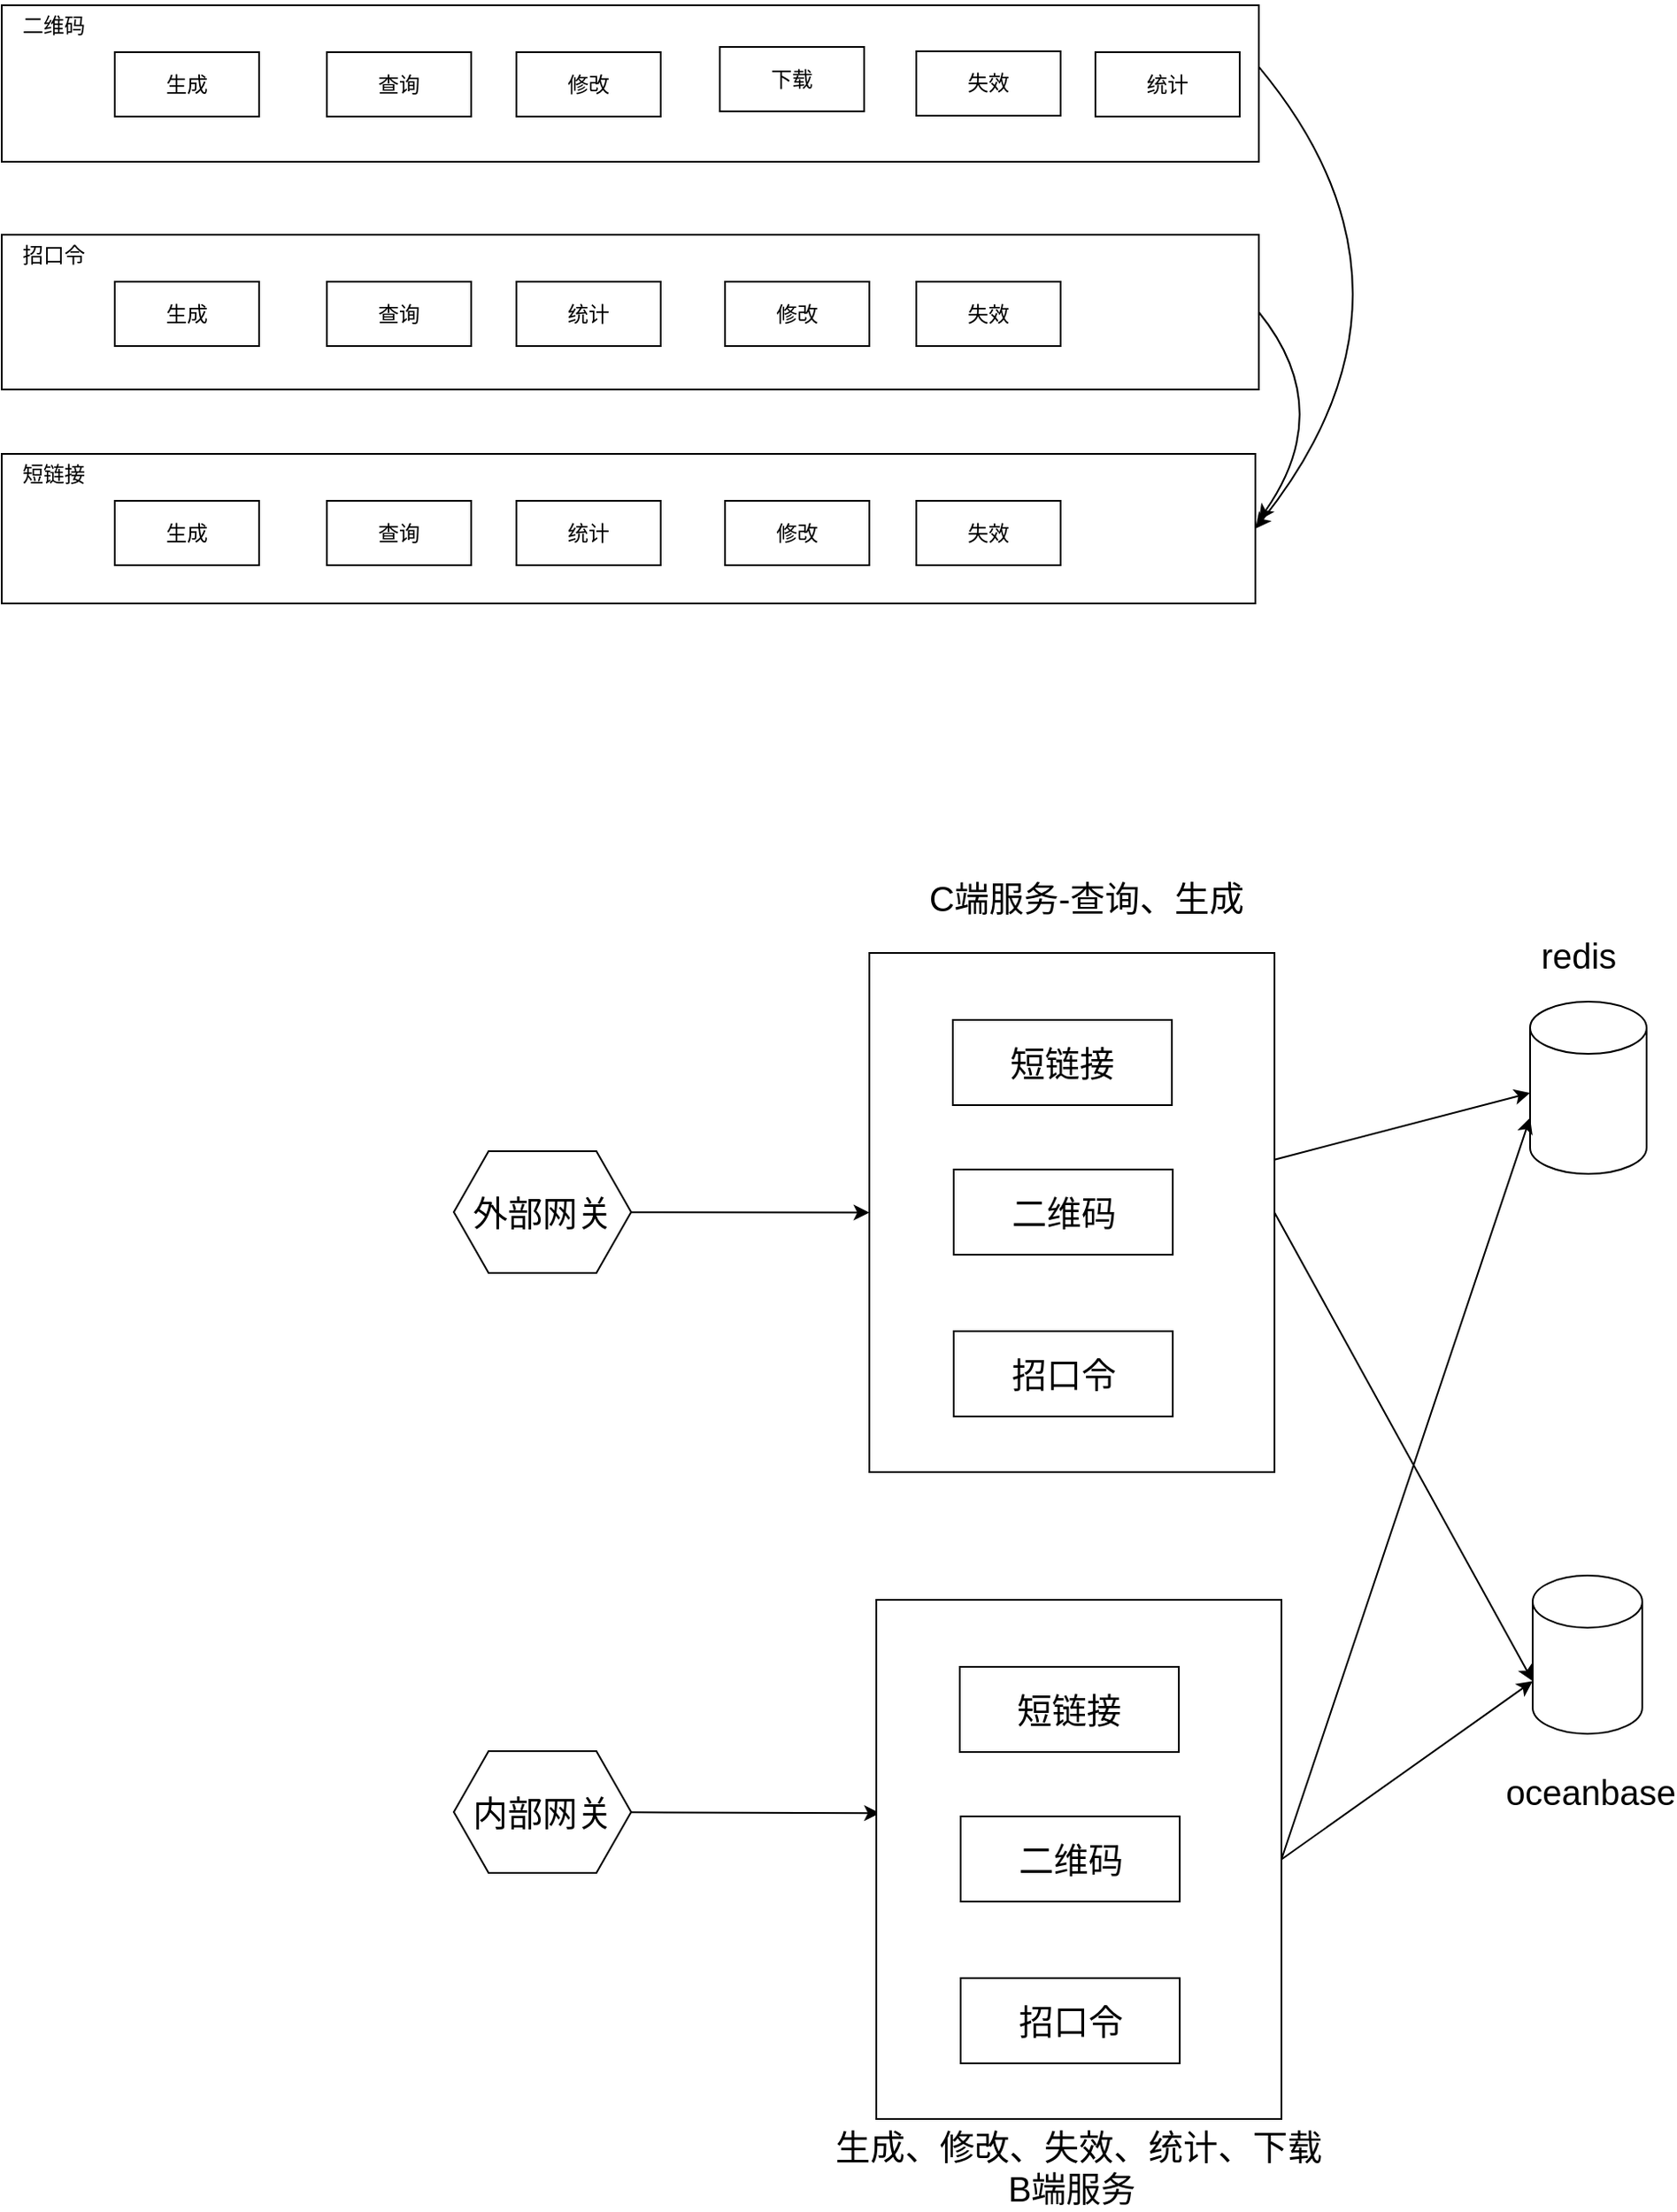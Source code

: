 <mxfile version="16.5.6" type="github" pages="10">
  <diagram id="irMFKoQhpTucYk0nyyIT" name="星链整体架构">
    <mxGraphModel dx="1980" dy="1078" grid="0" gridSize="10" guides="1" tooltips="1" connect="1" arrows="1" fold="1" page="1" pageScale="1" pageWidth="1200" pageHeight="1600" math="0" shadow="0">
      <root>
        <mxCell id="n7jHKHXOHNZ4NKj1tRJD-0" />
        <mxCell id="n7jHKHXOHNZ4NKj1tRJD-1" parent="n7jHKHXOHNZ4NKj1tRJD-0" />
        <mxCell id="siQ33w4T-bFs0hlUMWQK-16" style="edgeStyle=none;curved=1;orthogonalLoop=1;jettySize=auto;html=1;entryX=0;entryY=0;entryDx=0;entryDy=52.5;entryPerimeter=0;fontSize=20;" edge="1" parent="n7jHKHXOHNZ4NKj1tRJD-1" source="siQ33w4T-bFs0hlUMWQK-7" target="siQ33w4T-bFs0hlUMWQK-3">
          <mxGeometry relative="1" as="geometry" />
        </mxCell>
        <mxCell id="FBtYkKyHhZQx3o-EtabS-3" style="edgeStyle=none;curved=1;orthogonalLoop=1;jettySize=auto;html=1;entryX=0;entryY=0;entryDx=0;entryDy=60.75;entryPerimeter=0;fontSize=20;exitX=1;exitY=0.5;exitDx=0;exitDy=0;" edge="1" parent="n7jHKHXOHNZ4NKj1tRJD-1" source="siQ33w4T-bFs0hlUMWQK-7" target="siQ33w4T-bFs0hlUMWQK-4">
          <mxGeometry relative="1" as="geometry" />
        </mxCell>
        <mxCell id="siQ33w4T-bFs0hlUMWQK-7" value="" style="rounded=0;whiteSpace=wrap;html=1;fontSize=20;" vertex="1" parent="n7jHKHXOHNZ4NKj1tRJD-1">
          <mxGeometry x="523" y="569" width="233" height="298.5" as="geometry" />
        </mxCell>
        <mxCell id="ZGw9jxjG2E20b6wqMKM9-0" value="" style="rounded=0;whiteSpace=wrap;html=1;" vertex="1" parent="n7jHKHXOHNZ4NKj1tRJD-1">
          <mxGeometry x="24" y="282" width="721" height="86" as="geometry" />
        </mxCell>
        <mxCell id="ZGw9jxjG2E20b6wqMKM9-1" value="生成" style="rounded=0;whiteSpace=wrap;html=1;" vertex="1" parent="n7jHKHXOHNZ4NKj1tRJD-1">
          <mxGeometry x="89" y="309" width="83" height="37" as="geometry" />
        </mxCell>
        <mxCell id="ZGw9jxjG2E20b6wqMKM9-2" value="查询" style="rounded=0;whiteSpace=wrap;html=1;" vertex="1" parent="n7jHKHXOHNZ4NKj1tRJD-1">
          <mxGeometry x="211" y="309" width="83" height="37" as="geometry" />
        </mxCell>
        <mxCell id="ZGw9jxjG2E20b6wqMKM9-3" value="统计" style="rounded=0;whiteSpace=wrap;html=1;" vertex="1" parent="n7jHKHXOHNZ4NKj1tRJD-1">
          <mxGeometry x="320" y="309" width="83" height="37" as="geometry" />
        </mxCell>
        <mxCell id="ZGw9jxjG2E20b6wqMKM9-4" value="短链接" style="text;html=1;strokeColor=none;fillColor=none;align=center;verticalAlign=middle;whiteSpace=wrap;rounded=0;" vertex="1" parent="n7jHKHXOHNZ4NKj1tRJD-1">
          <mxGeometry x="24" y="279" width="60" height="30" as="geometry" />
        </mxCell>
        <mxCell id="89mP_lrofCX4MrTVXfYy-6" style="edgeStyle=none;orthogonalLoop=1;jettySize=auto;html=1;entryX=1;entryY=0.5;entryDx=0;entryDy=0;fontSize=15;exitX=1;exitY=0.394;exitDx=0;exitDy=0;exitPerimeter=0;curved=1;" edge="1" parent="n7jHKHXOHNZ4NKj1tRJD-1" source="ZGw9jxjG2E20b6wqMKM9-5" target="ZGw9jxjG2E20b6wqMKM9-0">
          <mxGeometry relative="1" as="geometry">
            <Array as="points">
              <mxPoint x="854" y="188" />
            </Array>
          </mxGeometry>
        </mxCell>
        <mxCell id="ZGw9jxjG2E20b6wqMKM9-5" value="" style="rounded=0;whiteSpace=wrap;html=1;" vertex="1" parent="n7jHKHXOHNZ4NKj1tRJD-1">
          <mxGeometry x="24" y="24" width="723" height="90" as="geometry" />
        </mxCell>
        <mxCell id="ZGw9jxjG2E20b6wqMKM9-6" value="生成" style="rounded=0;whiteSpace=wrap;html=1;" vertex="1" parent="n7jHKHXOHNZ4NKj1tRJD-1">
          <mxGeometry x="89" y="51" width="83" height="37" as="geometry" />
        </mxCell>
        <mxCell id="ZGw9jxjG2E20b6wqMKM9-7" value="查询" style="rounded=0;whiteSpace=wrap;html=1;" vertex="1" parent="n7jHKHXOHNZ4NKj1tRJD-1">
          <mxGeometry x="211" y="51" width="83" height="37" as="geometry" />
        </mxCell>
        <mxCell id="ZGw9jxjG2E20b6wqMKM9-8" value="修改" style="rounded=0;whiteSpace=wrap;html=1;" vertex="1" parent="n7jHKHXOHNZ4NKj1tRJD-1">
          <mxGeometry x="320" y="51" width="83" height="37" as="geometry" />
        </mxCell>
        <mxCell id="ZGw9jxjG2E20b6wqMKM9-9" value="二维码" style="text;html=1;strokeColor=none;fillColor=none;align=center;verticalAlign=middle;whiteSpace=wrap;rounded=0;" vertex="1" parent="n7jHKHXOHNZ4NKj1tRJD-1">
          <mxGeometry x="24" y="21" width="60" height="30" as="geometry" />
        </mxCell>
        <mxCell id="89mP_lrofCX4MrTVXfYy-7" style="edgeStyle=none;orthogonalLoop=1;jettySize=auto;html=1;exitX=1;exitY=0.5;exitDx=0;exitDy=0;fontSize=15;curved=1;" edge="1" parent="n7jHKHXOHNZ4NKj1tRJD-1" source="ZGw9jxjG2E20b6wqMKM9-10">
          <mxGeometry relative="1" as="geometry">
            <mxPoint x="747" y="320.192" as="targetPoint" />
            <Array as="points">
              <mxPoint x="792" y="256" />
            </Array>
          </mxGeometry>
        </mxCell>
        <mxCell id="ZGw9jxjG2E20b6wqMKM9-10" value="" style="rounded=0;whiteSpace=wrap;html=1;" vertex="1" parent="n7jHKHXOHNZ4NKj1tRJD-1">
          <mxGeometry x="24" y="156" width="723" height="89" as="geometry" />
        </mxCell>
        <mxCell id="ZGw9jxjG2E20b6wqMKM9-14" value="招口令" style="text;html=1;strokeColor=none;fillColor=none;align=center;verticalAlign=middle;whiteSpace=wrap;rounded=0;" vertex="1" parent="n7jHKHXOHNZ4NKj1tRJD-1">
          <mxGeometry x="24" y="153" width="60" height="30" as="geometry" />
        </mxCell>
        <mxCell id="ZGw9jxjG2E20b6wqMKM9-15" value="修改" style="rounded=0;whiteSpace=wrap;html=1;" vertex="1" parent="n7jHKHXOHNZ4NKj1tRJD-1">
          <mxGeometry x="440" y="309" width="83" height="37" as="geometry" />
        </mxCell>
        <mxCell id="ntgOtPCY91frJavF43xP-0" value="失效" style="rounded=0;whiteSpace=wrap;html=1;" vertex="1" parent="n7jHKHXOHNZ4NKj1tRJD-1">
          <mxGeometry x="550" y="309" width="83" height="37" as="geometry" />
        </mxCell>
        <mxCell id="sVHclhv87EEO7-q4YUeO-0" value="下载" style="rounded=0;whiteSpace=wrap;html=1;" vertex="1" parent="n7jHKHXOHNZ4NKj1tRJD-1">
          <mxGeometry x="437" y="48" width="83" height="37" as="geometry" />
        </mxCell>
        <mxCell id="dB3tXe2IBQ4SGPRKh5Ni-0" value="失效" style="rounded=0;whiteSpace=wrap;html=1;" vertex="1" parent="n7jHKHXOHNZ4NKj1tRJD-1">
          <mxGeometry x="550" y="50.5" width="83" height="37" as="geometry" />
        </mxCell>
        <mxCell id="4pL3Sv_h1HZLCDiiZO_8-0" value="统计" style="rounded=0;whiteSpace=wrap;html=1;" vertex="1" parent="n7jHKHXOHNZ4NKj1tRJD-1">
          <mxGeometry x="653" y="51" width="83" height="37" as="geometry" />
        </mxCell>
        <mxCell id="89mP_lrofCX4MrTVXfYy-0" value="生成" style="rounded=0;whiteSpace=wrap;html=1;" vertex="1" parent="n7jHKHXOHNZ4NKj1tRJD-1">
          <mxGeometry x="89" y="183" width="83" height="37" as="geometry" />
        </mxCell>
        <mxCell id="89mP_lrofCX4MrTVXfYy-1" value="查询" style="rounded=0;whiteSpace=wrap;html=1;" vertex="1" parent="n7jHKHXOHNZ4NKj1tRJD-1">
          <mxGeometry x="211" y="183" width="83" height="37" as="geometry" />
        </mxCell>
        <mxCell id="89mP_lrofCX4MrTVXfYy-2" value="统计" style="rounded=0;whiteSpace=wrap;html=1;" vertex="1" parent="n7jHKHXOHNZ4NKj1tRJD-1">
          <mxGeometry x="320" y="183" width="83" height="37" as="geometry" />
        </mxCell>
        <mxCell id="89mP_lrofCX4MrTVXfYy-3" value="修改" style="rounded=0;whiteSpace=wrap;html=1;" vertex="1" parent="n7jHKHXOHNZ4NKj1tRJD-1">
          <mxGeometry x="440" y="183" width="83" height="37" as="geometry" />
        </mxCell>
        <mxCell id="89mP_lrofCX4MrTVXfYy-4" value="失效" style="rounded=0;whiteSpace=wrap;html=1;" vertex="1" parent="n7jHKHXOHNZ4NKj1tRJD-1">
          <mxGeometry x="550" y="183" width="83" height="37" as="geometry" />
        </mxCell>
        <mxCell id="siQ33w4T-bFs0hlUMWQK-0" value="&lt;font style=&quot;font-size: 20px&quot;&gt;二维码&lt;/font&gt;" style="rounded=0;whiteSpace=wrap;html=1;" vertex="1" parent="n7jHKHXOHNZ4NKj1tRJD-1">
          <mxGeometry x="571.5" y="693.5" width="126" height="49" as="geometry" />
        </mxCell>
        <mxCell id="siQ33w4T-bFs0hlUMWQK-1" value="&lt;font style=&quot;font-size: 20px&quot;&gt;招口令&lt;/font&gt;" style="rounded=0;whiteSpace=wrap;html=1;" vertex="1" parent="n7jHKHXOHNZ4NKj1tRJD-1">
          <mxGeometry x="571.5" y="786.5" width="126" height="49" as="geometry" />
        </mxCell>
        <mxCell id="siQ33w4T-bFs0hlUMWQK-2" value="&lt;font style=&quot;font-size: 20px&quot;&gt;短链接&lt;/font&gt;" style="rounded=0;whiteSpace=wrap;html=1;" vertex="1" parent="n7jHKHXOHNZ4NKj1tRJD-1">
          <mxGeometry x="571" y="607.5" width="126" height="49" as="geometry" />
        </mxCell>
        <mxCell id="siQ33w4T-bFs0hlUMWQK-3" value="" style="shape=cylinder3;whiteSpace=wrap;html=1;boundedLbl=1;backgroundOutline=1;size=15;fontSize=20;" vertex="1" parent="n7jHKHXOHNZ4NKj1tRJD-1">
          <mxGeometry x="903" y="597" width="67" height="99" as="geometry" />
        </mxCell>
        <mxCell id="siQ33w4T-bFs0hlUMWQK-4" value="" style="shape=cylinder3;whiteSpace=wrap;html=1;boundedLbl=1;backgroundOutline=1;size=15;fontSize=20;" vertex="1" parent="n7jHKHXOHNZ4NKj1tRJD-1">
          <mxGeometry x="904.5" y="927" width="63" height="91" as="geometry" />
        </mxCell>
        <mxCell id="siQ33w4T-bFs0hlUMWQK-15" style="edgeStyle=none;curved=1;orthogonalLoop=1;jettySize=auto;html=1;entryX=0.009;entryY=0.411;entryDx=0;entryDy=0;entryPerimeter=0;fontSize=20;" edge="1" parent="n7jHKHXOHNZ4NKj1tRJD-1" source="siQ33w4T-bFs0hlUMWQK-5" target="siQ33w4T-bFs0hlUMWQK-9">
          <mxGeometry relative="1" as="geometry" />
        </mxCell>
        <mxCell id="siQ33w4T-bFs0hlUMWQK-5" value="&lt;span&gt;内部网关&lt;/span&gt;" style="shape=hexagon;perimeter=hexagonPerimeter2;whiteSpace=wrap;html=1;fixedSize=1;fontSize=20;" vertex="1" parent="n7jHKHXOHNZ4NKj1tRJD-1">
          <mxGeometry x="284" y="1028" width="102" height="70" as="geometry" />
        </mxCell>
        <mxCell id="siQ33w4T-bFs0hlUMWQK-14" style="edgeStyle=none;curved=1;orthogonalLoop=1;jettySize=auto;html=1;entryX=0;entryY=0.5;entryDx=0;entryDy=0;fontSize=20;" edge="1" parent="n7jHKHXOHNZ4NKj1tRJD-1" source="siQ33w4T-bFs0hlUMWQK-6" target="siQ33w4T-bFs0hlUMWQK-7">
          <mxGeometry relative="1" as="geometry" />
        </mxCell>
        <mxCell id="siQ33w4T-bFs0hlUMWQK-6" value="&lt;span&gt;外部网关&lt;/span&gt;" style="shape=hexagon;perimeter=hexagonPerimeter2;whiteSpace=wrap;html=1;fixedSize=1;fontSize=20;" vertex="1" parent="n7jHKHXOHNZ4NKj1tRJD-1">
          <mxGeometry x="284" y="683" width="102" height="70" as="geometry" />
        </mxCell>
        <mxCell id="siQ33w4T-bFs0hlUMWQK-19" style="edgeStyle=none;curved=1;orthogonalLoop=1;jettySize=auto;html=1;entryX=0;entryY=0;entryDx=0;entryDy=60.75;entryPerimeter=0;fontSize=20;exitX=1;exitY=0.5;exitDx=0;exitDy=0;" edge="1" parent="n7jHKHXOHNZ4NKj1tRJD-1" source="siQ33w4T-bFs0hlUMWQK-9" target="siQ33w4T-bFs0hlUMWQK-4">
          <mxGeometry relative="1" as="geometry" />
        </mxCell>
        <mxCell id="siQ33w4T-bFs0hlUMWQK-20" style="edgeStyle=none;curved=1;orthogonalLoop=1;jettySize=auto;html=1;exitX=1;exitY=0.5;exitDx=0;exitDy=0;entryX=0;entryY=0;entryDx=0;entryDy=66.75;entryPerimeter=0;fontSize=20;" edge="1" parent="n7jHKHXOHNZ4NKj1tRJD-1" source="siQ33w4T-bFs0hlUMWQK-9" target="siQ33w4T-bFs0hlUMWQK-3">
          <mxGeometry relative="1" as="geometry" />
        </mxCell>
        <mxCell id="siQ33w4T-bFs0hlUMWQK-9" value="" style="rounded=0;whiteSpace=wrap;html=1;fontSize=20;" vertex="1" parent="n7jHKHXOHNZ4NKj1tRJD-1">
          <mxGeometry x="527" y="941" width="233" height="298.5" as="geometry" />
        </mxCell>
        <mxCell id="siQ33w4T-bFs0hlUMWQK-10" value="&lt;font style=&quot;font-size: 20px&quot;&gt;二维码&lt;/font&gt;" style="rounded=0;whiteSpace=wrap;html=1;" vertex="1" parent="n7jHKHXOHNZ4NKj1tRJD-1">
          <mxGeometry x="575.5" y="1065.5" width="126" height="49" as="geometry" />
        </mxCell>
        <mxCell id="siQ33w4T-bFs0hlUMWQK-11" value="&lt;font style=&quot;font-size: 20px&quot;&gt;招口令&lt;/font&gt;" style="rounded=0;whiteSpace=wrap;html=1;" vertex="1" parent="n7jHKHXOHNZ4NKj1tRJD-1">
          <mxGeometry x="575.5" y="1158.5" width="126" height="49" as="geometry" />
        </mxCell>
        <mxCell id="siQ33w4T-bFs0hlUMWQK-12" value="&lt;font style=&quot;font-size: 20px&quot;&gt;短链接&lt;/font&gt;" style="rounded=0;whiteSpace=wrap;html=1;" vertex="1" parent="n7jHKHXOHNZ4NKj1tRJD-1">
          <mxGeometry x="575" y="979.5" width="126" height="49" as="geometry" />
        </mxCell>
        <mxCell id="siQ33w4T-bFs0hlUMWQK-13" value="B端服务" style="text;html=1;strokeColor=none;fillColor=none;align=center;verticalAlign=middle;whiteSpace=wrap;rounded=0;fontSize=20;" vertex="1" parent="n7jHKHXOHNZ4NKj1tRJD-1">
          <mxGeometry x="593" y="1265" width="93" height="27" as="geometry" />
        </mxCell>
        <mxCell id="siQ33w4T-bFs0hlUMWQK-17" value="redis" style="text;html=1;strokeColor=none;fillColor=none;align=center;verticalAlign=middle;whiteSpace=wrap;rounded=0;fontSize=20;" vertex="1" parent="n7jHKHXOHNZ4NKj1tRJD-1">
          <mxGeometry x="901" y="555" width="60" height="30" as="geometry" />
        </mxCell>
        <mxCell id="siQ33w4T-bFs0hlUMWQK-18" value="oceanbase" style="text;html=1;strokeColor=none;fillColor=none;align=center;verticalAlign=middle;whiteSpace=wrap;rounded=0;fontSize=20;" vertex="1" parent="n7jHKHXOHNZ4NKj1tRJD-1">
          <mxGeometry x="907.5" y="1035.5" width="60" height="30" as="geometry" />
        </mxCell>
        <mxCell id="siQ33w4T-bFs0hlUMWQK-22" value="生成、修改、失效、统计、下载" style="text;html=1;strokeColor=none;fillColor=none;align=center;verticalAlign=middle;whiteSpace=wrap;rounded=0;fontSize=20;" vertex="1" parent="n7jHKHXOHNZ4NKj1tRJD-1">
          <mxGeometry x="488" y="1218" width="311" height="74" as="geometry" />
        </mxCell>
        <mxCell id="siQ33w4T-bFs0hlUMWQK-24" value="C端服务-查询、生成" style="text;html=1;strokeColor=none;fillColor=none;align=center;verticalAlign=middle;whiteSpace=wrap;rounded=0;fontSize=20;" vertex="1" parent="n7jHKHXOHNZ4NKj1tRJD-1">
          <mxGeometry x="546" y="523" width="204" height="28" as="geometry" />
        </mxCell>
      </root>
    </mxGraphModel>
  </diagram>
  <diagram id="Zx7dyB7v7RBASrONxj5B" name="星链部署">
    <mxGraphModel dx="990" dy="539" grid="0" gridSize="10" guides="1" tooltips="1" connect="1" arrows="1" fold="1" page="1" pageScale="1" pageWidth="1200" pageHeight="1600" math="0" shadow="0">
      <root>
        <mxCell id="_f12tdxjcogi4wsxksvB-0" />
        <mxCell id="_f12tdxjcogi4wsxksvB-1" parent="_f12tdxjcogi4wsxksvB-0" />
      </root>
    </mxGraphModel>
  </diagram>
  <diagram id="4BQVGE1xnDwvdHVx9NMy" name="短链接">
    <mxGraphModel dx="1168" dy="644" grid="0" gridSize="10" guides="1" tooltips="1" connect="1" arrows="1" fold="1" page="1" pageScale="1" pageWidth="1200" pageHeight="1600" math="0" shadow="0">
      <root>
        <mxCell id="gzjlUqOHNsJF4RIxHL5H-0" />
        <mxCell id="gzjlUqOHNsJF4RIxHL5H-1" parent="gzjlUqOHNsJF4RIxHL5H-0" />
        <mxCell id="gzjlUqOHNsJF4RIxHL5H-28" style="rounded=0;orthogonalLoop=1;jettySize=auto;html=1;entryX=0;entryY=0.5;entryDx=0;entryDy=0;" parent="gzjlUqOHNsJF4RIxHL5H-1" source="gzjlUqOHNsJF4RIxHL5H-24" target="gzjlUqOHNsJF4RIxHL5H-25" edge="1">
          <mxGeometry relative="1" as="geometry" />
        </mxCell>
        <mxCell id="gzjlUqOHNsJF4RIxHL5H-29" style="edgeStyle=none;rounded=0;orthogonalLoop=1;jettySize=auto;html=1;exitX=1;exitY=0.333;exitDx=0;exitDy=0;exitPerimeter=0;entryX=0;entryY=0.5;entryDx=0;entryDy=0;" parent="gzjlUqOHNsJF4RIxHL5H-1" source="gzjlUqOHNsJF4RIxHL5H-24" target="gzjlUqOHNsJF4RIxHL5H-26" edge="1">
          <mxGeometry relative="1" as="geometry" />
        </mxCell>
        <mxCell id="gzjlUqOHNsJF4RIxHL5H-30" style="edgeStyle=none;rounded=0;orthogonalLoop=1;jettySize=auto;html=1;exitX=1;exitY=0.333;exitDx=0;exitDy=0;exitPerimeter=0;entryX=0;entryY=0.5;entryDx=0;entryDy=0;" parent="gzjlUqOHNsJF4RIxHL5H-1" source="gzjlUqOHNsJF4RIxHL5H-24" target="gzjlUqOHNsJF4RIxHL5H-27" edge="1">
          <mxGeometry relative="1" as="geometry" />
        </mxCell>
        <mxCell id="gzjlUqOHNsJF4RIxHL5H-32" style="edgeStyle=none;rounded=0;orthogonalLoop=1;jettySize=auto;html=1;exitX=1;exitY=0.333;exitDx=0;exitDy=0;exitPerimeter=0;entryX=0;entryY=0.5;entryDx=0;entryDy=0;" parent="gzjlUqOHNsJF4RIxHL5H-1" source="gzjlUqOHNsJF4RIxHL5H-24" target="gzjlUqOHNsJF4RIxHL5H-31" edge="1">
          <mxGeometry relative="1" as="geometry" />
        </mxCell>
        <mxCell id="gzjlUqOHNsJF4RIxHL5H-24" value="业务人员" style="shape=umlActor;verticalLabelPosition=bottom;verticalAlign=top;html=1;outlineConnect=0;" parent="gzjlUqOHNsJF4RIxHL5H-1" vertex="1">
          <mxGeometry x="149" y="726" width="30" height="60" as="geometry" />
        </mxCell>
        <mxCell id="gzjlUqOHNsJF4RIxHL5H-25" value="生成短链接" style="ellipse;whiteSpace=wrap;html=1;" parent="gzjlUqOHNsJF4RIxHL5H-1" vertex="1">
          <mxGeometry x="343" y="539" width="119" height="75" as="geometry" />
        </mxCell>
        <mxCell id="gzjlUqOHNsJF4RIxHL5H-26" value="修改短链接" style="ellipse;whiteSpace=wrap;html=1;" parent="gzjlUqOHNsJF4RIxHL5H-1" vertex="1">
          <mxGeometry x="337" y="654" width="120" height="80" as="geometry" />
        </mxCell>
        <mxCell id="gzjlUqOHNsJF4RIxHL5H-27" value="统计分析" style="ellipse;whiteSpace=wrap;html=1;" parent="gzjlUqOHNsJF4RIxHL5H-1" vertex="1">
          <mxGeometry x="335" y="913" width="120" height="80" as="geometry" />
        </mxCell>
        <mxCell id="gzjlUqOHNsJF4RIxHL5H-31" value="失效短链接" style="ellipse;whiteSpace=wrap;html=1;" parent="gzjlUqOHNsJF4RIxHL5H-1" vertex="1">
          <mxGeometry x="335" y="784" width="120" height="80" as="geometry" />
        </mxCell>
        <mxCell id="gzjlUqOHNsJF4RIxHL5H-38" style="edgeStyle=none;rounded=0;orthogonalLoop=1;jettySize=auto;html=1;entryX=0;entryY=0.5;entryDx=0;entryDy=0;" parent="gzjlUqOHNsJF4RIxHL5H-1" source="gzjlUqOHNsJF4RIxHL5H-36" target="gzjlUqOHNsJF4RIxHL5H-37" edge="1">
          <mxGeometry relative="1" as="geometry" />
        </mxCell>
        <mxCell id="gzjlUqOHNsJF4RIxHL5H-36" value="使用人员" style="shape=umlActor;verticalLabelPosition=bottom;verticalAlign=top;html=1;outlineConnect=0;" parent="gzjlUqOHNsJF4RIxHL5H-1" vertex="1">
          <mxGeometry x="607" y="639" width="30" height="60" as="geometry" />
        </mxCell>
        <mxCell id="gzjlUqOHNsJF4RIxHL5H-37" value="访问短链接" style="ellipse;whiteSpace=wrap;html=1;" parent="gzjlUqOHNsJF4RIxHL5H-1" vertex="1">
          <mxGeometry x="758" y="627" width="119" height="75" as="geometry" />
        </mxCell>
        <mxCell id="gzjlUqOHNsJF4RIxHL5H-42" style="edgeStyle=none;rounded=0;orthogonalLoop=1;jettySize=auto;html=1;" parent="gzjlUqOHNsJF4RIxHL5H-1" source="gzjlUqOHNsJF4RIxHL5H-39" target="gzjlUqOHNsJF4RIxHL5H-40" edge="1">
          <mxGeometry relative="1" as="geometry" />
        </mxCell>
        <mxCell id="gzjlUqOHNsJF4RIxHL5H-43" style="edgeStyle=none;rounded=0;orthogonalLoop=1;jettySize=auto;html=1;" parent="gzjlUqOHNsJF4RIxHL5H-1" source="gzjlUqOHNsJF4RIxHL5H-39" target="gzjlUqOHNsJF4RIxHL5H-41" edge="1">
          <mxGeometry relative="1" as="geometry" />
        </mxCell>
        <mxCell id="gzjlUqOHNsJF4RIxHL5H-39" value="管理员" style="shape=umlActor;verticalLabelPosition=bottom;verticalAlign=top;html=1;outlineConnect=0;" parent="gzjlUqOHNsJF4RIxHL5H-1" vertex="1">
          <mxGeometry x="611" y="861" width="30" height="60" as="geometry" />
        </mxCell>
        <mxCell id="gzjlUqOHNsJF4RIxHL5H-40" value="设置url白名单" style="ellipse;whiteSpace=wrap;html=1;" parent="gzjlUqOHNsJF4RIxHL5H-1" vertex="1">
          <mxGeometry x="754" y="777" width="119" height="75" as="geometry" />
        </mxCell>
        <mxCell id="gzjlUqOHNsJF4RIxHL5H-41" value="设置ip访问黑名单" style="ellipse;whiteSpace=wrap;html=1;" parent="gzjlUqOHNsJF4RIxHL5H-1" vertex="1">
          <mxGeometry x="754" y="887" width="119" height="75" as="geometry" />
        </mxCell>
        <mxCell id="gzjlUqOHNsJF4RIxHL5H-44" value="短链接" style="text;html=1;strokeColor=none;fillColor=none;align=center;verticalAlign=middle;whiteSpace=wrap;rounded=0;" parent="gzjlUqOHNsJF4RIxHL5H-1" vertex="1">
          <mxGeometry x="123" y="439" width="60" height="30" as="geometry" />
        </mxCell>
      </root>
    </mxGraphModel>
  </diagram>
  <diagram id="6sGAETR8w0xiFTCWtglB" name="短链接生成">
    <mxGraphModel dx="993" dy="547" grid="0" gridSize="1" guides="1" tooltips="1" connect="1" arrows="1" fold="1" page="1" pageScale="1" pageWidth="1200" pageHeight="1600" math="0" shadow="0">
      <root>
        <mxCell id="0" />
        <mxCell id="1" parent="0" />
        <mxCell id="zSOa3aUuZyntS9AyegXT-2" value="" style="rounded=1;whiteSpace=wrap;html=1;" parent="1" vertex="1">
          <mxGeometry x="366" y="242" width="309" height="97" as="geometry" />
        </mxCell>
        <mxCell id="zSOa3aUuZyntS9AyegXT-4" value="" style="edgeStyle=orthogonalEdgeStyle;rounded=0;orthogonalLoop=1;jettySize=auto;html=1;" parent="1" source="Lq4WTdVpxMLXI-l02kgm-1" target="zSOa3aUuZyntS9AyegXT-1" edge="1">
          <mxGeometry relative="1" as="geometry" />
        </mxCell>
        <mxCell id="zSOa3aUuZyntS9AyegXT-12" style="edgeStyle=orthogonalEdgeStyle;rounded=0;orthogonalLoop=1;jettySize=auto;html=1;exitX=1;exitY=0.5;exitDx=0;exitDy=0;" parent="1" source="Lq4WTdVpxMLXI-l02kgm-1" edge="1">
          <mxGeometry relative="1" as="geometry">
            <mxPoint x="599" y="259" as="targetPoint" />
          </mxGeometry>
        </mxCell>
        <mxCell id="Lq4WTdVpxMLXI-l02kgm-1" value="服务器获得长链接url" style="rounded=1;whiteSpace=wrap;html=1;" parent="1" vertex="1">
          <mxGeometry x="129" y="173" width="120" height="60" as="geometry" />
        </mxCell>
        <mxCell id="zSOa3aUuZyntS9AyegXT-5" value="" style="edgeStyle=orthogonalEdgeStyle;rounded=0;orthogonalLoop=1;jettySize=auto;html=1;" parent="1" source="zSOa3aUuZyntS9AyegXT-1" target="zSOa3aUuZyntS9AyegXT-3" edge="1">
          <mxGeometry relative="1" as="geometry" />
        </mxCell>
        <mxCell id="zSOa3aUuZyntS9AyegXT-1" value="ID自增&lt;br&gt;" style="rounded=1;whiteSpace=wrap;html=1;fillColor=#d5e8d4;strokeColor=#82b366;" parent="1" vertex="1">
          <mxGeometry x="129" y="275" width="120" height="60" as="geometry" />
        </mxCell>
        <mxCell id="zSOa3aUuZyntS9AyegXT-13" style="edgeStyle=orthogonalEdgeStyle;rounded=0;orthogonalLoop=1;jettySize=auto;html=1;exitX=1;exitY=0.5;exitDx=0;exitDy=0;" parent="1" source="bEGMWUHV9ONhUxMywO5x-4" target="zSOa3aUuZyntS9AyegXT-10" edge="1">
          <mxGeometry relative="1" as="geometry" />
        </mxCell>
        <mxCell id="bEGMWUHV9ONhUxMywO5x-2" value="" style="edgeStyle=orthogonalEdgeStyle;rounded=0;orthogonalLoop=1;jettySize=auto;html=1;" parent="1" source="zSOa3aUuZyntS9AyegXT-3" target="bEGMWUHV9ONhUxMywO5x-1" edge="1">
          <mxGeometry relative="1" as="geometry" />
        </mxCell>
        <mxCell id="zSOa3aUuZyntS9AyegXT-3" value="&lt;span&gt;10机制转62进制&lt;/span&gt;" style="rounded=1;whiteSpace=wrap;html=1;" parent="1" vertex="1">
          <mxGeometry x="128" y="377" width="120" height="60" as="geometry" />
        </mxCell>
        <mxCell id="zSOa3aUuZyntS9AyegXT-9" value="" style="edgeStyle=orthogonalEdgeStyle;rounded=0;orthogonalLoop=1;jettySize=auto;html=1;" parent="1" source="zSOa3aUuZyntS9AyegXT-8" target="Lq4WTdVpxMLXI-l02kgm-1" edge="1">
          <mxGeometry relative="1" as="geometry" />
        </mxCell>
        <mxCell id="zSOa3aUuZyntS9AyegXT-8" value="请求生成短链接" style="rounded=1;whiteSpace=wrap;html=1;" parent="1" vertex="1">
          <mxGeometry x="129" y="71" width="120" height="60" as="geometry" />
        </mxCell>
        <mxCell id="zSOa3aUuZyntS9AyegXT-10" value="短链接" style="rounded=1;whiteSpace=wrap;html=1;" parent="1" vertex="1">
          <mxGeometry x="401" y="263" width="119" height="58" as="geometry" />
        </mxCell>
        <mxCell id="zSOa3aUuZyntS9AyegXT-11" value="长链接" style="rounded=1;whiteSpace=wrap;html=1;" parent="1" vertex="1">
          <mxGeometry x="539" y="263" width="119" height="58" as="geometry" />
        </mxCell>
        <mxCell id="zSOa3aUuZyntS9AyegXT-14" value="1、保存至数据库db；&lt;br&gt;&lt;div style=&quot;text-align: left&quot;&gt;&lt;span&gt;2、新增至缓存；&lt;/span&gt;&lt;/div&gt;" style="text;html=1;strokeColor=none;fillColor=none;align=center;verticalAlign=middle;whiteSpace=wrap;rounded=0;" parent="1" vertex="1">
          <mxGeometry x="361" y="586" width="165" height="39" as="geometry" />
        </mxCell>
        <mxCell id="bEGMWUHV9ONhUxMywO5x-5" value="" style="edgeStyle=orthogonalEdgeStyle;rounded=0;orthogonalLoop=1;jettySize=auto;html=1;" parent="1" source="bEGMWUHV9ONhUxMywO5x-1" target="bEGMWUHV9ONhUxMywO5x-3" edge="1">
          <mxGeometry relative="1" as="geometry" />
        </mxCell>
        <mxCell id="bEGMWUHV9ONhUxMywO5x-1" value="随机加盐" style="rounded=1;whiteSpace=wrap;html=1;" parent="1" vertex="1">
          <mxGeometry x="129" y="493" width="120" height="56" as="geometry" />
        </mxCell>
        <mxCell id="bEGMWUHV9ONhUxMywO5x-6" value="" style="edgeStyle=orthogonalEdgeStyle;rounded=0;orthogonalLoop=1;jettySize=auto;html=1;" parent="1" source="bEGMWUHV9ONhUxMywO5x-3" target="bEGMWUHV9ONhUxMywO5x-4" edge="1">
          <mxGeometry relative="1" as="geometry" />
        </mxCell>
        <mxCell id="bEGMWUHV9ONhUxMywO5x-7" style="edgeStyle=orthogonalEdgeStyle;rounded=0;orthogonalLoop=1;jettySize=auto;html=1;entryX=1;entryY=0.25;entryDx=0;entryDy=0;" parent="1" source="bEGMWUHV9ONhUxMywO5x-3" target="bEGMWUHV9ONhUxMywO5x-1" edge="1">
          <mxGeometry relative="1" as="geometry">
            <Array as="points">
              <mxPoint x="268" y="649" />
              <mxPoint x="268" y="579" />
              <mxPoint x="269" y="507" />
            </Array>
          </mxGeometry>
        </mxCell>
        <mxCell id="bEGMWUHV9ONhUxMywO5x-3" value="是否已使用&lt;br&gt;(缓存)" style="rhombus;whiteSpace=wrap;html=1;" parent="1" vertex="1">
          <mxGeometry x="150" y="609" width="78" height="78" as="geometry" />
        </mxCell>
        <mxCell id="bEGMWUHV9ONhUxMywO5x-4" value="短链接未被使用" style="rounded=1;whiteSpace=wrap;html=1;" parent="1" vertex="1">
          <mxGeometry x="129" y="740" width="120" height="60" as="geometry" />
        </mxCell>
      </root>
    </mxGraphModel>
  </diagram>
  <diagram id="yL8z4aRI43s9ijKa5Odq" name="短链接请求">
    <mxGraphModel dx="993" dy="547" grid="0" gridSize="10" guides="1" tooltips="1" connect="1" arrows="1" fold="1" page="1" pageScale="1" pageWidth="1200" pageHeight="1600" math="0" shadow="0">
      <root>
        <mxCell id="GlwLC4NgY-SMz9xsL2S6-0" />
        <mxCell id="GlwLC4NgY-SMz9xsL2S6-1" parent="GlwLC4NgY-SMz9xsL2S6-0" />
        <mxCell id="weGbmb3leySab_ZUqel8-0" value="" style="rounded=1;whiteSpace=wrap;html=1;" parent="GlwLC4NgY-SMz9xsL2S6-1" vertex="1">
          <mxGeometry x="527" y="258" width="309" height="97" as="geometry" />
        </mxCell>
        <mxCell id="weGbmb3leySab_ZUqel8-2" style="edgeStyle=orthogonalEdgeStyle;rounded=0;orthogonalLoop=1;jettySize=auto;html=1;exitX=1;exitY=0.5;exitDx=0;exitDy=0;entryX=0.5;entryY=0;entryDx=0;entryDy=0;" parent="GlwLC4NgY-SMz9xsL2S6-1" source="weGbmb3leySab_ZUqel8-3" target="weGbmb3leySab_ZUqel8-10" edge="1">
          <mxGeometry relative="1" as="geometry">
            <mxPoint x="760" y="275" as="targetPoint" />
          </mxGeometry>
        </mxCell>
        <mxCell id="weGbmb3leySab_ZUqel8-3" value="服务器获得短链url" style="rounded=1;whiteSpace=wrap;html=1;" parent="GlwLC4NgY-SMz9xsL2S6-1" vertex="1">
          <mxGeometry x="290" y="189" width="120" height="60" as="geometry" />
        </mxCell>
        <mxCell id="weGbmb3leySab_ZUqel8-15" style="edgeStyle=orthogonalEdgeStyle;rounded=0;orthogonalLoop=1;jettySize=auto;html=1;exitX=0.5;exitY=1;exitDx=0;exitDy=0;" parent="GlwLC4NgY-SMz9xsL2S6-1" source="weGbmb3leySab_ZUqel8-7" target="weGbmb3leySab_ZUqel8-14" edge="1">
          <mxGeometry relative="1" as="geometry" />
        </mxCell>
        <mxCell id="weGbmb3leySab_ZUqel8-7" value="&lt;span&gt;获取原链接&lt;/span&gt;" style="rounded=1;whiteSpace=wrap;html=1;" parent="GlwLC4NgY-SMz9xsL2S6-1" vertex="1">
          <mxGeometry x="289" y="393" width="120" height="60" as="geometry" />
        </mxCell>
        <mxCell id="weGbmb3leySab_ZUqel8-8" value="" style="edgeStyle=orthogonalEdgeStyle;rounded=0;orthogonalLoop=1;jettySize=auto;html=1;" parent="GlwLC4NgY-SMz9xsL2S6-1" source="weGbmb3leySab_ZUqel8-9" target="weGbmb3leySab_ZUqel8-3" edge="1">
          <mxGeometry relative="1" as="geometry" />
        </mxCell>
        <mxCell id="weGbmb3leySab_ZUqel8-9" value="请求短链接" style="rounded=1;whiteSpace=wrap;html=1;" parent="GlwLC4NgY-SMz9xsL2S6-1" vertex="1">
          <mxGeometry x="290" y="87" width="120" height="60" as="geometry" />
        </mxCell>
        <mxCell id="weGbmb3leySab_ZUqel8-10" value="短链接" style="rounded=1;whiteSpace=wrap;html=1;" parent="GlwLC4NgY-SMz9xsL2S6-1" vertex="1">
          <mxGeometry x="562" y="279" width="119" height="58" as="geometry" />
        </mxCell>
        <mxCell id="weGbmb3leySab_ZUqel8-13" style="edgeStyle=orthogonalEdgeStyle;rounded=0;orthogonalLoop=1;jettySize=auto;html=1;entryX=1;entryY=0.5;entryDx=0;entryDy=0;" parent="GlwLC4NgY-SMz9xsL2S6-1" source="weGbmb3leySab_ZUqel8-11" target="weGbmb3leySab_ZUqel8-7" edge="1">
          <mxGeometry relative="1" as="geometry">
            <Array as="points">
              <mxPoint x="759" y="423" />
            </Array>
          </mxGeometry>
        </mxCell>
        <mxCell id="weGbmb3leySab_ZUqel8-11" value="长链接" style="rounded=1;whiteSpace=wrap;html=1;" parent="GlwLC4NgY-SMz9xsL2S6-1" vertex="1">
          <mxGeometry x="700" y="279" width="119" height="58" as="geometry" />
        </mxCell>
        <mxCell id="weGbmb3leySab_ZUqel8-12" value="查询缓存数据库db" style="text;html=1;strokeColor=none;fillColor=none;align=center;verticalAlign=middle;whiteSpace=wrap;rounded=0;" parent="GlwLC4NgY-SMz9xsL2S6-1" vertex="1">
          <mxGeometry x="461" y="177" width="115" height="35" as="geometry" />
        </mxCell>
        <mxCell id="weGbmb3leySab_ZUqel8-14" value="&lt;span&gt;跳转&lt;/span&gt;" style="rounded=1;whiteSpace=wrap;html=1;" parent="GlwLC4NgY-SMz9xsL2S6-1" vertex="1">
          <mxGeometry x="289" y="478" width="120" height="60" as="geometry" />
        </mxCell>
      </root>
    </mxGraphModel>
  </diagram>
  <diagram id="vhB_PwbvMohQF7X4m54g" name="二维码">
    <mxGraphModel dx="990" dy="539" grid="0" gridSize="10" guides="1" tooltips="1" connect="1" arrows="1" fold="1" page="1" pageScale="1" pageWidth="1200" pageHeight="1600" math="0" shadow="0">
      <root>
        <mxCell id="XHJfy-hhdaMpjHN3lZJZ-0" />
        <mxCell id="XHJfy-hhdaMpjHN3lZJZ-1" parent="XHJfy-hhdaMpjHN3lZJZ-0" />
        <mxCell id="X5fQ52cDWstAsVMG5hjo-0" style="rounded=0;orthogonalLoop=1;jettySize=auto;html=1;entryX=0;entryY=0.5;entryDx=0;entryDy=0;" parent="XHJfy-hhdaMpjHN3lZJZ-1" source="X5fQ52cDWstAsVMG5hjo-4" target="X5fQ52cDWstAsVMG5hjo-5" edge="1">
          <mxGeometry relative="1" as="geometry" />
        </mxCell>
        <mxCell id="X5fQ52cDWstAsVMG5hjo-1" style="edgeStyle=none;rounded=0;orthogonalLoop=1;jettySize=auto;html=1;exitX=1;exitY=0.333;exitDx=0;exitDy=0;exitPerimeter=0;entryX=0;entryY=0.5;entryDx=0;entryDy=0;" parent="XHJfy-hhdaMpjHN3lZJZ-1" source="X5fQ52cDWstAsVMG5hjo-4" target="X5fQ52cDWstAsVMG5hjo-6" edge="1">
          <mxGeometry relative="1" as="geometry" />
        </mxCell>
        <mxCell id="X5fQ52cDWstAsVMG5hjo-2" style="edgeStyle=none;rounded=0;orthogonalLoop=1;jettySize=auto;html=1;exitX=1;exitY=0.333;exitDx=0;exitDy=0;exitPerimeter=0;entryX=0;entryY=0.5;entryDx=0;entryDy=0;" parent="XHJfy-hhdaMpjHN3lZJZ-1" source="X5fQ52cDWstAsVMG5hjo-4" target="X5fQ52cDWstAsVMG5hjo-7" edge="1">
          <mxGeometry relative="1" as="geometry" />
        </mxCell>
        <mxCell id="X5fQ52cDWstAsVMG5hjo-3" style="edgeStyle=none;rounded=0;orthogonalLoop=1;jettySize=auto;html=1;exitX=1;exitY=0.333;exitDx=0;exitDy=0;exitPerimeter=0;entryX=0;entryY=0.5;entryDx=0;entryDy=0;" parent="XHJfy-hhdaMpjHN3lZJZ-1" source="X5fQ52cDWstAsVMG5hjo-4" target="X5fQ52cDWstAsVMG5hjo-8" edge="1">
          <mxGeometry relative="1" as="geometry" />
        </mxCell>
        <mxCell id="__AMdzS4_5tcdD0ZfbZ3-1" style="edgeStyle=none;rounded=0;orthogonalLoop=1;jettySize=auto;html=1;" parent="XHJfy-hhdaMpjHN3lZJZ-1" source="X5fQ52cDWstAsVMG5hjo-4" target="__AMdzS4_5tcdD0ZfbZ3-0" edge="1">
          <mxGeometry relative="1" as="geometry" />
        </mxCell>
        <mxCell id="X5fQ52cDWstAsVMG5hjo-4" value="业务人员" style="shape=umlActor;verticalLabelPosition=bottom;verticalAlign=top;html=1;outlineConnect=0;" parent="XHJfy-hhdaMpjHN3lZJZ-1" vertex="1">
          <mxGeometry x="149" y="726" width="30" height="60" as="geometry" />
        </mxCell>
        <mxCell id="X5fQ52cDWstAsVMG5hjo-5" value="生成二维码" style="ellipse;whiteSpace=wrap;html=1;" parent="XHJfy-hhdaMpjHN3lZJZ-1" vertex="1">
          <mxGeometry x="343" y="539" width="119" height="75" as="geometry" />
        </mxCell>
        <mxCell id="X5fQ52cDWstAsVMG5hjo-6" value="修改二维码" style="ellipse;whiteSpace=wrap;html=1;" parent="XHJfy-hhdaMpjHN3lZJZ-1" vertex="1">
          <mxGeometry x="337" y="654" width="120" height="80" as="geometry" />
        </mxCell>
        <mxCell id="X5fQ52cDWstAsVMG5hjo-7" value="统计分析" style="ellipse;whiteSpace=wrap;html=1;" parent="XHJfy-hhdaMpjHN3lZJZ-1" vertex="1">
          <mxGeometry x="340" y="1021" width="120" height="80" as="geometry" />
        </mxCell>
        <mxCell id="X5fQ52cDWstAsVMG5hjo-8" value="失效二维码" style="ellipse;whiteSpace=wrap;html=1;" parent="XHJfy-hhdaMpjHN3lZJZ-1" vertex="1">
          <mxGeometry x="340" y="892" width="120" height="80" as="geometry" />
        </mxCell>
        <mxCell id="X5fQ52cDWstAsVMG5hjo-9" style="edgeStyle=none;rounded=0;orthogonalLoop=1;jettySize=auto;html=1;entryX=0;entryY=0.5;entryDx=0;entryDy=0;" parent="XHJfy-hhdaMpjHN3lZJZ-1" source="X5fQ52cDWstAsVMG5hjo-10" target="X5fQ52cDWstAsVMG5hjo-11" edge="1">
          <mxGeometry relative="1" as="geometry" />
        </mxCell>
        <mxCell id="X5fQ52cDWstAsVMG5hjo-10" value="使用人员" style="shape=umlActor;verticalLabelPosition=bottom;verticalAlign=top;html=1;outlineConnect=0;" parent="XHJfy-hhdaMpjHN3lZJZ-1" vertex="1">
          <mxGeometry x="607" y="639" width="30" height="60" as="geometry" />
        </mxCell>
        <mxCell id="X5fQ52cDWstAsVMG5hjo-11" value="访问二维码" style="ellipse;whiteSpace=wrap;html=1;" parent="XHJfy-hhdaMpjHN3lZJZ-1" vertex="1">
          <mxGeometry x="758" y="627" width="119" height="75" as="geometry" />
        </mxCell>
        <mxCell id="X5fQ52cDWstAsVMG5hjo-13" style="edgeStyle=none;rounded=0;orthogonalLoop=1;jettySize=auto;html=1;" parent="XHJfy-hhdaMpjHN3lZJZ-1" source="X5fQ52cDWstAsVMG5hjo-14" target="X5fQ52cDWstAsVMG5hjo-16" edge="1">
          <mxGeometry relative="1" as="geometry" />
        </mxCell>
        <mxCell id="X5fQ52cDWstAsVMG5hjo-14" value="管理员" style="shape=umlActor;verticalLabelPosition=bottom;verticalAlign=top;html=1;outlineConnect=0;" parent="XHJfy-hhdaMpjHN3lZJZ-1" vertex="1">
          <mxGeometry x="611" y="861" width="30" height="60" as="geometry" />
        </mxCell>
        <mxCell id="X5fQ52cDWstAsVMG5hjo-16" value="设置ip访问黑名单" style="ellipse;whiteSpace=wrap;html=1;" parent="XHJfy-hhdaMpjHN3lZJZ-1" vertex="1">
          <mxGeometry x="760" y="851" width="119" height="75" as="geometry" />
        </mxCell>
        <mxCell id="X5fQ52cDWstAsVMG5hjo-17" value="二维码" style="text;html=1;strokeColor=none;fillColor=none;align=center;verticalAlign=middle;whiteSpace=wrap;rounded=0;" parent="XHJfy-hhdaMpjHN3lZJZ-1" vertex="1">
          <mxGeometry x="123" y="439" width="60" height="30" as="geometry" />
        </mxCell>
        <mxCell id="__AMdzS4_5tcdD0ZfbZ3-0" value="下载二维码" style="ellipse;whiteSpace=wrap;html=1;" parent="XHJfy-hhdaMpjHN3lZJZ-1" vertex="1">
          <mxGeometry x="342" y="775" width="120" height="80" as="geometry" />
        </mxCell>
      </root>
    </mxGraphModel>
  </diagram>
  <diagram id="8PLAZ_-guZ8jGbRLaCrb" name="二维码生成">
    <mxGraphModel dx="990" dy="539" grid="0" gridSize="10" guides="1" tooltips="1" connect="1" arrows="1" fold="1" page="1" pageScale="1" pageWidth="1200" pageHeight="1600" math="0" shadow="0">
      <root>
        <mxCell id="plozmBUwvo3cuiDGXM5o-0" />
        <mxCell id="plozmBUwvo3cuiDGXM5o-1" parent="plozmBUwvo3cuiDGXM5o-0" />
        <mxCell id="ET6OogMUs9w3o4aC9r0Q-0" value="" style="rounded=1;whiteSpace=wrap;html=1;" parent="plozmBUwvo3cuiDGXM5o-1" vertex="1">
          <mxGeometry x="355" y="256.5" width="309" height="97" as="geometry" />
        </mxCell>
        <mxCell id="ET6OogMUs9w3o4aC9r0Q-1" value="" style="edgeStyle=orthogonalEdgeStyle;rounded=0;orthogonalLoop=1;jettySize=auto;html=1;" parent="plozmBUwvo3cuiDGXM5o-1" source="ET6OogMUs9w3o4aC9r0Q-3" target="ET6OogMUs9w3o4aC9r0Q-5" edge="1">
          <mxGeometry relative="1" as="geometry" />
        </mxCell>
        <mxCell id="ET6OogMUs9w3o4aC9r0Q-3" value="设置二维码参数" style="rounded=1;whiteSpace=wrap;html=1;" parent="plozmBUwvo3cuiDGXM5o-1" vertex="1">
          <mxGeometry x="129" y="173" width="120" height="60" as="geometry" />
        </mxCell>
        <mxCell id="ET6OogMUs9w3o4aC9r0Q-20" value="" style="edgeStyle=none;rounded=0;orthogonalLoop=1;jettySize=auto;html=1;" parent="plozmBUwvo3cuiDGXM5o-1" source="ET6OogMUs9w3o4aC9r0Q-5" target="ET6OogMUs9w3o4aC9r0Q-0" edge="1">
          <mxGeometry relative="1" as="geometry" />
        </mxCell>
        <mxCell id="ET6OogMUs9w3o4aC9r0Q-5" value="服务器生成二维码" style="rounded=1;whiteSpace=wrap;html=1;fillColor=#d5e8d4;strokeColor=#82b366;" parent="plozmBUwvo3cuiDGXM5o-1" vertex="1">
          <mxGeometry x="129" y="275" width="120" height="60" as="geometry" />
        </mxCell>
        <mxCell id="ET6OogMUs9w3o4aC9r0Q-9" value="" style="edgeStyle=orthogonalEdgeStyle;rounded=0;orthogonalLoop=1;jettySize=auto;html=1;" parent="plozmBUwvo3cuiDGXM5o-1" source="ET6OogMUs9w3o4aC9r0Q-10" target="ET6OogMUs9w3o4aC9r0Q-3" edge="1">
          <mxGeometry relative="1" as="geometry" />
        </mxCell>
        <mxCell id="ET6OogMUs9w3o4aC9r0Q-10" value="请求生成二维码" style="rounded=1;whiteSpace=wrap;html=1;" parent="plozmBUwvo3cuiDGXM5o-1" vertex="1">
          <mxGeometry x="129" y="71" width="120" height="60" as="geometry" />
        </mxCell>
        <mxCell id="ET6OogMUs9w3o4aC9r0Q-11" value="二维码参数" style="rounded=1;whiteSpace=wrap;html=1;" parent="plozmBUwvo3cuiDGXM5o-1" vertex="1">
          <mxGeometry x="390" y="277.5" width="119" height="58" as="geometry" />
        </mxCell>
        <mxCell id="ET6OogMUs9w3o4aC9r0Q-12" value="二维码字符串" style="rounded=1;whiteSpace=wrap;html=1;" parent="plozmBUwvo3cuiDGXM5o-1" vertex="1">
          <mxGeometry x="528" y="277.5" width="119" height="58" as="geometry" />
        </mxCell>
        <mxCell id="Ya-T0FfLEeQKA4tYbq64-0" value="保存至数据库db" style="text;html=1;strokeColor=none;fillColor=none;align=center;verticalAlign=middle;whiteSpace=wrap;rounded=0;" vertex="1" parent="plozmBUwvo3cuiDGXM5o-1">
          <mxGeometry x="245" y="275" width="115" height="35" as="geometry" />
        </mxCell>
      </root>
    </mxGraphModel>
  </diagram>
  <diagram id="X9-u2adb0DeyS6-Xj1Q4" name="二维码扫码">
    <mxGraphModel dx="1274" dy="674" grid="0" gridSize="10" guides="1" tooltips="1" connect="1" arrows="1" fold="1" page="1" pageScale="1" pageWidth="1200" pageHeight="1600" math="0" shadow="0">
      <root>
        <mxCell id="KUm4odwh1qKEEPaqgDOo-0" />
        <mxCell id="KUm4odwh1qKEEPaqgDOo-1" parent="KUm4odwh1qKEEPaqgDOo-0" />
      </root>
    </mxGraphModel>
  </diagram>
  <diagram id="mv0ZCjqDNv0HUujnycQ2" name="招口令">
    <mxGraphModel dx="990" dy="539" grid="0" gridSize="10" guides="1" tooltips="1" connect="1" arrows="1" fold="1" page="1" pageScale="1" pageWidth="1200" pageHeight="1600" math="0" shadow="0">
      <root>
        <mxCell id="e-XJBNzdwqFO53taW6TQ-0" />
        <mxCell id="e-XJBNzdwqFO53taW6TQ-1" parent="e-XJBNzdwqFO53taW6TQ-0" />
        <mxCell id="U4_LliMR9MtDJAKuKZ-9-0" style="rounded=0;orthogonalLoop=1;jettySize=auto;html=1;entryX=0;entryY=0.5;entryDx=0;entryDy=0;" parent="e-XJBNzdwqFO53taW6TQ-1" source="U4_LliMR9MtDJAKuKZ-9-4" target="U4_LliMR9MtDJAKuKZ-9-5" edge="1">
          <mxGeometry relative="1" as="geometry" />
        </mxCell>
        <mxCell id="U4_LliMR9MtDJAKuKZ-9-1" style="edgeStyle=none;rounded=0;orthogonalLoop=1;jettySize=auto;html=1;exitX=1;exitY=0.333;exitDx=0;exitDy=0;exitPerimeter=0;entryX=0;entryY=0.5;entryDx=0;entryDy=0;" parent="e-XJBNzdwqFO53taW6TQ-1" source="U4_LliMR9MtDJAKuKZ-9-4" target="U4_LliMR9MtDJAKuKZ-9-6" edge="1">
          <mxGeometry relative="1" as="geometry" />
        </mxCell>
        <mxCell id="U4_LliMR9MtDJAKuKZ-9-2" style="edgeStyle=none;rounded=0;orthogonalLoop=1;jettySize=auto;html=1;exitX=1;exitY=0.333;exitDx=0;exitDy=0;exitPerimeter=0;entryX=0;entryY=0.5;entryDx=0;entryDy=0;" parent="e-XJBNzdwqFO53taW6TQ-1" source="U4_LliMR9MtDJAKuKZ-9-4" target="U4_LliMR9MtDJAKuKZ-9-7" edge="1">
          <mxGeometry relative="1" as="geometry" />
        </mxCell>
        <mxCell id="U4_LliMR9MtDJAKuKZ-9-3" style="edgeStyle=none;rounded=0;orthogonalLoop=1;jettySize=auto;html=1;exitX=1;exitY=0.333;exitDx=0;exitDy=0;exitPerimeter=0;entryX=0;entryY=0.5;entryDx=0;entryDy=0;" parent="e-XJBNzdwqFO53taW6TQ-1" source="U4_LliMR9MtDJAKuKZ-9-4" target="U4_LliMR9MtDJAKuKZ-9-8" edge="1">
          <mxGeometry relative="1" as="geometry" />
        </mxCell>
        <mxCell id="U4_LliMR9MtDJAKuKZ-9-4" value="业务人员" style="shape=umlActor;verticalLabelPosition=bottom;verticalAlign=top;html=1;outlineConnect=0;" parent="e-XJBNzdwqFO53taW6TQ-1" vertex="1">
          <mxGeometry x="149" y="726" width="30" height="60" as="geometry" />
        </mxCell>
        <mxCell id="U4_LliMR9MtDJAKuKZ-9-5" value="生成口令" style="ellipse;whiteSpace=wrap;html=1;" parent="e-XJBNzdwqFO53taW6TQ-1" vertex="1">
          <mxGeometry x="343" y="539" width="119" height="75" as="geometry" />
        </mxCell>
        <mxCell id="U4_LliMR9MtDJAKuKZ-9-6" value="修改口令" style="ellipse;whiteSpace=wrap;html=1;" parent="e-XJBNzdwqFO53taW6TQ-1" vertex="1">
          <mxGeometry x="337" y="654" width="120" height="80" as="geometry" />
        </mxCell>
        <mxCell id="U4_LliMR9MtDJAKuKZ-9-7" value="统计分析" style="ellipse;whiteSpace=wrap;html=1;" parent="e-XJBNzdwqFO53taW6TQ-1" vertex="1">
          <mxGeometry x="335" y="913" width="120" height="80" as="geometry" />
        </mxCell>
        <mxCell id="U4_LliMR9MtDJAKuKZ-9-8" value="失效口令" style="ellipse;whiteSpace=wrap;html=1;" parent="e-XJBNzdwqFO53taW6TQ-1" vertex="1">
          <mxGeometry x="335" y="784" width="120" height="80" as="geometry" />
        </mxCell>
        <mxCell id="U4_LliMR9MtDJAKuKZ-9-9" style="edgeStyle=none;rounded=0;orthogonalLoop=1;jettySize=auto;html=1;entryX=0;entryY=0.5;entryDx=0;entryDy=0;" parent="e-XJBNzdwqFO53taW6TQ-1" source="U4_LliMR9MtDJAKuKZ-9-10" target="U4_LliMR9MtDJAKuKZ-9-11" edge="1">
          <mxGeometry relative="1" as="geometry" />
        </mxCell>
        <mxCell id="U4_LliMR9MtDJAKuKZ-9-10" value="使用人员" style="shape=umlActor;verticalLabelPosition=bottom;verticalAlign=top;html=1;outlineConnect=0;" parent="e-XJBNzdwqFO53taW6TQ-1" vertex="1">
          <mxGeometry x="607" y="639" width="30" height="60" as="geometry" />
        </mxCell>
        <mxCell id="U4_LliMR9MtDJAKuKZ-9-11" value="访问口令" style="ellipse;whiteSpace=wrap;html=1;" parent="e-XJBNzdwqFO53taW6TQ-1" vertex="1">
          <mxGeometry x="758" y="627" width="119" height="75" as="geometry" />
        </mxCell>
        <mxCell id="U4_LliMR9MtDJAKuKZ-9-12" style="edgeStyle=none;rounded=0;orthogonalLoop=1;jettySize=auto;html=1;" parent="e-XJBNzdwqFO53taW6TQ-1" source="U4_LliMR9MtDJAKuKZ-9-13" target="U4_LliMR9MtDJAKuKZ-9-14" edge="1">
          <mxGeometry relative="1" as="geometry" />
        </mxCell>
        <mxCell id="U4_LliMR9MtDJAKuKZ-9-13" value="管理员" style="shape=umlActor;verticalLabelPosition=bottom;verticalAlign=top;html=1;outlineConnect=0;" parent="e-XJBNzdwqFO53taW6TQ-1" vertex="1">
          <mxGeometry x="611" y="861" width="30" height="60" as="geometry" />
        </mxCell>
        <mxCell id="U4_LliMR9MtDJAKuKZ-9-14" value="设置ip访问黑名单" style="ellipse;whiteSpace=wrap;html=1;" parent="e-XJBNzdwqFO53taW6TQ-1" vertex="1">
          <mxGeometry x="760" y="851" width="119" height="75" as="geometry" />
        </mxCell>
        <mxCell id="U4_LliMR9MtDJAKuKZ-9-15" value="招口令" style="text;html=1;strokeColor=none;fillColor=none;align=center;verticalAlign=middle;whiteSpace=wrap;rounded=0;" parent="e-XJBNzdwqFO53taW6TQ-1" vertex="1">
          <mxGeometry x="123" y="439" width="60" height="30" as="geometry" />
        </mxCell>
      </root>
    </mxGraphModel>
  </diagram>
  <diagram id="soobCrqW8oZZSrlXd1fs" name="聚合服务">
    <mxGraphModel dx="1168" dy="644" grid="0" gridSize="10" guides="1" tooltips="1" connect="1" arrows="1" fold="1" page="1" pageScale="1" pageWidth="1200" pageHeight="1600" math="0" shadow="0">
      <root>
        <mxCell id="DzFpyq-MJFMikNRjjLEp-0" />
        <mxCell id="DzFpyq-MJFMikNRjjLEp-1" parent="DzFpyq-MJFMikNRjjLEp-0" />
        <mxCell id="Sw6J9CvLnDuiMMbWzFg7-3" style="edgeStyle=none;curved=1;orthogonalLoop=1;jettySize=auto;html=1;entryX=0;entryY=1;entryDx=0;entryDy=0;fontSize=20;" edge="1" parent="DzFpyq-MJFMikNRjjLEp-1" source="DzFpyq-MJFMikNRjjLEp-13" target="Sw6J9CvLnDuiMMbWzFg7-0">
          <mxGeometry relative="1" as="geometry" />
        </mxCell>
        <mxCell id="DzFpyq-MJFMikNRjjLEp-13" value="" style="ellipse;whiteSpace=wrap;html=1;" vertex="1" parent="DzFpyq-MJFMikNRjjLEp-1">
          <mxGeometry x="225" y="316" width="120" height="80" as="geometry" />
        </mxCell>
        <mxCell id="DzFpyq-MJFMikNRjjLEp-18" value="" style="rounded=0;whiteSpace=wrap;html=1;dashed=1;" vertex="1" parent="DzFpyq-MJFMikNRjjLEp-1">
          <mxGeometry x="639" y="191" width="332" height="91" as="geometry" />
        </mxCell>
        <mxCell id="DzFpyq-MJFMikNRjjLEp-7" value="&lt;font style=&quot;font-size: 17px&quot;&gt;B端&lt;br&gt;界面服务&lt;/font&gt;" style="text;html=1;strokeColor=none;fillColor=none;align=center;verticalAlign=middle;whiteSpace=wrap;rounded=0;" vertex="1" parent="DzFpyq-MJFMikNRjjLEp-1">
          <mxGeometry x="249" y="342" width="81" height="23" as="geometry" />
        </mxCell>
        <mxCell id="DzFpyq-MJFMikNRjjLEp-10" style="edgeStyle=none;rounded=0;orthogonalLoop=1;jettySize=auto;html=1;exitX=1;exitY=0.5;exitDx=0;exitDy=0;entryX=0;entryY=0.5;entryDx=0;entryDy=0;" edge="1" parent="DzFpyq-MJFMikNRjjLEp-1" target="DzFpyq-MJFMikNRjjLEp-18">
          <mxGeometry relative="1" as="geometry">
            <mxPoint x="520.0" y="353.5" as="sourcePoint" />
            <mxPoint x="662.84" y="293.712" as="targetPoint" />
          </mxGeometry>
        </mxCell>
        <mxCell id="DzFpyq-MJFMikNRjjLEp-30" style="edgeStyle=none;rounded=0;orthogonalLoop=1;jettySize=auto;html=1;entryX=0;entryY=0.5;entryDx=0;entryDy=0;fontSize=15;startArrow=none;" edge="1" parent="DzFpyq-MJFMikNRjjLEp-1" source="DzFpyq-MJFMikNRjjLEp-53" target="DzFpyq-MJFMikNRjjLEp-20">
          <mxGeometry relative="1" as="geometry">
            <mxPoint x="548.695" y="358.284" as="sourcePoint" />
          </mxGeometry>
        </mxCell>
        <mxCell id="DzFpyq-MJFMikNRjjLEp-31" style="edgeStyle=none;rounded=0;orthogonalLoop=1;jettySize=auto;html=1;entryX=0;entryY=0.5;entryDx=0;entryDy=0;fontSize=15;exitX=1;exitY=0.5;exitDx=0;exitDy=0;" edge="1" parent="DzFpyq-MJFMikNRjjLEp-1" target="DzFpyq-MJFMikNRjjLEp-25">
          <mxGeometry relative="1" as="geometry">
            <mxPoint x="520.0" y="353.5" as="sourcePoint" />
          </mxGeometry>
        </mxCell>
        <mxCell id="DzFpyq-MJFMikNRjjLEp-46" style="edgeStyle=none;rounded=0;orthogonalLoop=1;jettySize=auto;html=1;entryX=0.5;entryY=0;entryDx=0;entryDy=0;fontSize=15;" edge="1" parent="DzFpyq-MJFMikNRjjLEp-1" source="DzFpyq-MJFMikNRjjLEp-8" target="DzFpyq-MJFMikNRjjLEp-44">
          <mxGeometry relative="1" as="geometry" />
        </mxCell>
        <mxCell id="DzFpyq-MJFMikNRjjLEp-8" value="" style="ellipse;whiteSpace=wrap;html=1;" vertex="1" parent="DzFpyq-MJFMikNRjjLEp-1">
          <mxGeometry x="399" y="313.5" width="120" height="80" as="geometry" />
        </mxCell>
        <mxCell id="DzFpyq-MJFMikNRjjLEp-9" value="&lt;font style=&quot;font-size: 15px&quot;&gt;B端&lt;br&gt;聚合服务&lt;/font&gt;" style="text;html=1;strokeColor=none;fillColor=none;align=center;verticalAlign=middle;whiteSpace=wrap;rounded=0;" vertex="1" parent="DzFpyq-MJFMikNRjjLEp-1">
          <mxGeometry x="417" y="336" width="84" height="28" as="geometry" />
        </mxCell>
        <mxCell id="DzFpyq-MJFMikNRjjLEp-17" style="edgeStyle=none;rounded=0;orthogonalLoop=1;jettySize=auto;html=1;entryX=0;entryY=0.5;entryDx=0;entryDy=0;" edge="1" parent="DzFpyq-MJFMikNRjjLEp-1" source="DzFpyq-MJFMikNRjjLEp-13" target="DzFpyq-MJFMikNRjjLEp-8">
          <mxGeometry relative="1" as="geometry">
            <mxPoint x="519.715" y="356" as="targetPoint" />
          </mxGeometry>
        </mxCell>
        <mxCell id="DzFpyq-MJFMikNRjjLEp-45" style="edgeStyle=none;rounded=0;orthogonalLoop=1;jettySize=auto;html=1;entryX=0.5;entryY=0;entryDx=0;entryDy=0;fontSize=15;" edge="1" parent="DzFpyq-MJFMikNRjjLEp-1" source="DzFpyq-MJFMikNRjjLEp-13" target="DzFpyq-MJFMikNRjjLEp-44">
          <mxGeometry relative="1" as="geometry" />
        </mxCell>
        <mxCell id="DzFpyq-MJFMikNRjjLEp-14" value="" style="ellipse;whiteSpace=wrap;html=1;" vertex="1" parent="DzFpyq-MJFMikNRjjLEp-1">
          <mxGeometry x="663" y="211.5" width="77" height="53.5" as="geometry" />
        </mxCell>
        <mxCell id="DzFpyq-MJFMikNRjjLEp-15" value="" style="ellipse;whiteSpace=wrap;html=1;" vertex="1" parent="DzFpyq-MJFMikNRjjLEp-1">
          <mxGeometry x="753" y="211.5" width="86" height="50.5" as="geometry" />
        </mxCell>
        <mxCell id="DzFpyq-MJFMikNRjjLEp-16" value="" style="ellipse;whiteSpace=wrap;html=1;" vertex="1" parent="DzFpyq-MJFMikNRjjLEp-1">
          <mxGeometry x="857" y="211" width="77" height="54.5" as="geometry" />
        </mxCell>
        <mxCell id="DzFpyq-MJFMikNRjjLEp-19" value="&lt;font style=&quot;font-size: 15px&quot;&gt;注册中心&lt;/font&gt;" style="text;html=1;strokeColor=none;fillColor=none;align=center;verticalAlign=middle;whiteSpace=wrap;rounded=0;" vertex="1" parent="DzFpyq-MJFMikNRjjLEp-1">
          <mxGeometry x="632" y="167" width="84" height="28" as="geometry" />
        </mxCell>
        <mxCell id="DzFpyq-MJFMikNRjjLEp-20" value="" style="rounded=0;whiteSpace=wrap;html=1;dashed=1;" vertex="1" parent="DzFpyq-MJFMikNRjjLEp-1">
          <mxGeometry x="640.84" y="320" width="340" height="87" as="geometry" />
        </mxCell>
        <mxCell id="DzFpyq-MJFMikNRjjLEp-21" value="" style="ellipse;whiteSpace=wrap;html=1;" vertex="1" parent="DzFpyq-MJFMikNRjjLEp-1">
          <mxGeometry x="664.84" y="340.5" width="77" height="53.5" as="geometry" />
        </mxCell>
        <mxCell id="DzFpyq-MJFMikNRjjLEp-22" value="" style="ellipse;whiteSpace=wrap;html=1;" vertex="1" parent="DzFpyq-MJFMikNRjjLEp-1">
          <mxGeometry x="754.84" y="340.5" width="86" height="50.5" as="geometry" />
        </mxCell>
        <mxCell id="DzFpyq-MJFMikNRjjLEp-23" value="" style="ellipse;whiteSpace=wrap;html=1;" vertex="1" parent="DzFpyq-MJFMikNRjjLEp-1">
          <mxGeometry x="858.84" y="340" width="77" height="54.5" as="geometry" />
        </mxCell>
        <mxCell id="DzFpyq-MJFMikNRjjLEp-24" value="&lt;font style=&quot;font-size: 15px&quot;&gt;配置中心&lt;/font&gt;" style="text;html=1;strokeColor=none;fillColor=none;align=center;verticalAlign=middle;whiteSpace=wrap;rounded=0;" vertex="1" parent="DzFpyq-MJFMikNRjjLEp-1">
          <mxGeometry x="634.84" y="292" width="84" height="28" as="geometry" />
        </mxCell>
        <mxCell id="DzFpyq-MJFMikNRjjLEp-25" value="" style="rounded=0;whiteSpace=wrap;html=1;dashed=1;" vertex="1" parent="DzFpyq-MJFMikNRjjLEp-1">
          <mxGeometry x="634.84" y="473" width="350" height="87" as="geometry" />
        </mxCell>
        <mxCell id="DzFpyq-MJFMikNRjjLEp-26" value="" style="ellipse;whiteSpace=wrap;html=1;" vertex="1" parent="DzFpyq-MJFMikNRjjLEp-1">
          <mxGeometry x="658.84" y="493.5" width="77" height="53.5" as="geometry" />
        </mxCell>
        <mxCell id="DzFpyq-MJFMikNRjjLEp-27" value="" style="ellipse;whiteSpace=wrap;html=1;" vertex="1" parent="DzFpyq-MJFMikNRjjLEp-1">
          <mxGeometry x="754.84" y="493" width="86" height="50.5" as="geometry" />
        </mxCell>
        <mxCell id="DzFpyq-MJFMikNRjjLEp-28" value="" style="ellipse;whiteSpace=wrap;html=1;" vertex="1" parent="DzFpyq-MJFMikNRjjLEp-1">
          <mxGeometry x="852.84" y="493" width="77" height="54.5" as="geometry" />
        </mxCell>
        <mxCell id="DzFpyq-MJFMikNRjjLEp-29" value="&lt;font style=&quot;font-size: 15px&quot;&gt;网关&lt;/font&gt;" style="text;html=1;strokeColor=none;fillColor=none;align=center;verticalAlign=middle;whiteSpace=wrap;rounded=0;" vertex="1" parent="DzFpyq-MJFMikNRjjLEp-1">
          <mxGeometry x="615.84" y="445" width="84" height="28" as="geometry" />
        </mxCell>
        <mxCell id="DzFpyq-MJFMikNRjjLEp-32" value="&lt;font style=&quot;font-size: 15px&quot;&gt;...&lt;/font&gt;" style="text;html=1;strokeColor=none;fillColor=none;align=center;verticalAlign=middle;whiteSpace=wrap;rounded=0;" vertex="1" parent="DzFpyq-MJFMikNRjjLEp-1">
          <mxGeometry x="911" y="222.75" width="84" height="28" as="geometry" />
        </mxCell>
        <mxCell id="DzFpyq-MJFMikNRjjLEp-33" value="&lt;font style=&quot;font-size: 15px&quot;&gt;...&lt;/font&gt;" style="text;html=1;strokeColor=none;fillColor=none;align=center;verticalAlign=middle;whiteSpace=wrap;rounded=0;" vertex="1" parent="DzFpyq-MJFMikNRjjLEp-1">
          <mxGeometry x="921" y="349.5" width="84" height="28" as="geometry" />
        </mxCell>
        <mxCell id="DzFpyq-MJFMikNRjjLEp-34" value="&lt;font style=&quot;font-size: 15px&quot;&gt;...&lt;/font&gt;" style="text;html=1;strokeColor=none;fillColor=none;align=center;verticalAlign=middle;whiteSpace=wrap;rounded=0;" vertex="1" parent="DzFpyq-MJFMikNRjjLEp-1">
          <mxGeometry x="926" y="511" width="84" height="28" as="geometry" />
        </mxCell>
        <mxCell id="DzFpyq-MJFMikNRjjLEp-35" value="" style="endArrow=none;dashed=1;html=1;dashPattern=1 3;strokeWidth=2;rounded=0;fontSize=15;" edge="1" parent="DzFpyq-MJFMikNRjjLEp-1">
          <mxGeometry width="50" height="50" relative="1" as="geometry">
            <mxPoint x="751.84" y="603" as="sourcePoint" />
            <mxPoint x="751.84" y="135" as="targetPoint" />
          </mxGeometry>
        </mxCell>
        <mxCell id="DzFpyq-MJFMikNRjjLEp-36" value="" style="endArrow=none;dashed=1;html=1;dashPattern=1 3;strokeWidth=2;rounded=0;fontSize=15;" edge="1" parent="DzFpyq-MJFMikNRjjLEp-1">
          <mxGeometry width="50" height="50" relative="1" as="geometry">
            <mxPoint x="852.84" y="603" as="sourcePoint" />
            <mxPoint x="852.84" y="135" as="targetPoint" />
          </mxGeometry>
        </mxCell>
        <mxCell id="DzFpyq-MJFMikNRjjLEp-37" value="" style="endArrow=none;dashed=1;html=1;dashPattern=1 3;strokeWidth=2;rounded=0;fontSize=15;" edge="1" parent="DzFpyq-MJFMikNRjjLEp-1">
          <mxGeometry width="50" height="50" relative="1" as="geometry">
            <mxPoint x="949.84" y="603" as="sourcePoint" />
            <mxPoint x="949.84" y="135" as="targetPoint" />
          </mxGeometry>
        </mxCell>
        <mxCell id="DzFpyq-MJFMikNRjjLEp-41" value="" style="edgeStyle=none;rounded=0;orthogonalLoop=1;jettySize=auto;html=1;fontSize=15;" edge="1" parent="DzFpyq-MJFMikNRjjLEp-1" source="DzFpyq-MJFMikNRjjLEp-38" target="DzFpyq-MJFMikNRjjLEp-40">
          <mxGeometry relative="1" as="geometry" />
        </mxCell>
        <mxCell id="DzFpyq-MJFMikNRjjLEp-38" value="用户" style="shape=umlActor;verticalLabelPosition=bottom;verticalAlign=top;html=1;outlineConnect=0;dashed=1;fontSize=15;" vertex="1" parent="DzFpyq-MJFMikNRjjLEp-1">
          <mxGeometry x="28" y="325" width="30" height="60" as="geometry" />
        </mxCell>
        <mxCell id="DzFpyq-MJFMikNRjjLEp-42" value="" style="edgeStyle=none;rounded=0;orthogonalLoop=1;jettySize=auto;html=1;fontSize=15;" edge="1" parent="DzFpyq-MJFMikNRjjLEp-1" source="DzFpyq-MJFMikNRjjLEp-40" target="DzFpyq-MJFMikNRjjLEp-13">
          <mxGeometry relative="1" as="geometry" />
        </mxCell>
        <mxCell id="DzFpyq-MJFMikNRjjLEp-40" value="" style="rounded=0;whiteSpace=wrap;html=1;fontSize=15;" vertex="1" parent="DzFpyq-MJFMikNRjjLEp-1">
          <mxGeometry x="125" y="297" width="36" height="117" as="geometry" />
        </mxCell>
        <mxCell id="DzFpyq-MJFMikNRjjLEp-43" value="&lt;font style=&quot;font-size: 17px&quot;&gt;B端界面UI&lt;/font&gt;" style="text;html=1;strokeColor=none;fillColor=none;align=center;verticalAlign=middle;whiteSpace=wrap;rounded=0;" vertex="1" parent="DzFpyq-MJFMikNRjjLEp-1">
          <mxGeometry x="101" y="263" width="81" height="23" as="geometry" />
        </mxCell>
        <mxCell id="DzFpyq-MJFMikNRjjLEp-44" value="" style="ellipse;whiteSpace=wrap;html=1;" vertex="1" parent="DzFpyq-MJFMikNRjjLEp-1">
          <mxGeometry x="343" y="514" width="77" height="53.5" as="geometry" />
        </mxCell>
        <mxCell id="DzFpyq-MJFMikNRjjLEp-47" value="&lt;font style=&quot;font-size: 15px&quot;&gt;威新管理-配置中心&lt;/font&gt;" style="text;html=1;strokeColor=none;fillColor=none;align=center;verticalAlign=middle;whiteSpace=wrap;rounded=0;" vertex="1" parent="DzFpyq-MJFMikNRjjLEp-1">
          <mxGeometry x="346" y="575" width="74" height="48" as="geometry" />
        </mxCell>
        <mxCell id="DzFpyq-MJFMikNRjjLEp-48" value="&lt;font style=&quot;font-size: 15px&quot;&gt;请求&lt;br&gt;查询&lt;/font&gt;" style="text;html=1;strokeColor=none;fillColor=none;align=center;verticalAlign=middle;whiteSpace=wrap;rounded=0;" vertex="1" parent="DzFpyq-MJFMikNRjjLEp-1">
          <mxGeometry x="54" y="322" width="84" height="28" as="geometry" />
        </mxCell>
        <mxCell id="DzFpyq-MJFMikNRjjLEp-50" value="&lt;font style=&quot;font-size: 15px&quot;&gt;请求B端&lt;br&gt;服务&lt;br&gt;&lt;/font&gt;" style="text;html=1;strokeColor=none;fillColor=none;align=center;verticalAlign=middle;whiteSpace=wrap;rounded=0;" vertex="1" parent="DzFpyq-MJFMikNRjjLEp-1">
          <mxGeometry x="151" y="318" width="84" height="28" as="geometry" />
        </mxCell>
        <mxCell id="DzFpyq-MJFMikNRjjLEp-51" value="&lt;font style=&quot;font-size: 15px&quot;&gt;请求&lt;br&gt;服务&lt;br&gt;&lt;/font&gt;" style="text;html=1;strokeColor=none;fillColor=none;align=center;verticalAlign=middle;whiteSpace=wrap;rounded=0;" vertex="1" parent="DzFpyq-MJFMikNRjjLEp-1">
          <mxGeometry x="326" y="318" width="84" height="28" as="geometry" />
        </mxCell>
        <mxCell id="DzFpyq-MJFMikNRjjLEp-52" value="&lt;font style=&quot;font-size: 15px&quot;&gt;请求注册中心服务&lt;br&gt;&lt;/font&gt;" style="text;html=1;strokeColor=none;fillColor=none;align=center;verticalAlign=middle;whiteSpace=wrap;rounded=0;" vertex="1" parent="DzFpyq-MJFMikNRjjLEp-1">
          <mxGeometry x="525.84" y="260" width="93" height="49" as="geometry" />
        </mxCell>
        <mxCell id="DzFpyq-MJFMikNRjjLEp-54" value="&lt;font style=&quot;font-size: 15px&quot;&gt;请求网关中心服务&lt;br&gt;&lt;/font&gt;" style="text;html=1;strokeColor=none;fillColor=none;align=center;verticalAlign=middle;whiteSpace=wrap;rounded=0;" vertex="1" parent="DzFpyq-MJFMikNRjjLEp-1">
          <mxGeometry x="527.84" y="473" width="93" height="49" as="geometry" />
        </mxCell>
        <mxCell id="DzFpyq-MJFMikNRjjLEp-56" value="" style="edgeStyle=none;rounded=0;orthogonalLoop=1;jettySize=auto;html=1;entryX=0;entryY=0.5;entryDx=0;entryDy=0;fontSize=15;endArrow=none;" edge="1" parent="DzFpyq-MJFMikNRjjLEp-1" target="DzFpyq-MJFMikNRjjLEp-53">
          <mxGeometry relative="1" as="geometry">
            <mxPoint x="519.93" y="355.433" as="sourcePoint" />
            <mxPoint x="640.84" y="363.5" as="targetPoint" />
          </mxGeometry>
        </mxCell>
        <mxCell id="DzFpyq-MJFMikNRjjLEp-57" value="&lt;font style=&quot;font-size: 15px&quot;&gt;威新管理&lt;/font&gt;" style="text;html=1;strokeColor=none;fillColor=none;align=center;verticalAlign=middle;whiteSpace=wrap;rounded=0;" vertex="1" parent="DzFpyq-MJFMikNRjjLEp-1">
          <mxGeometry x="644.84" y="579.75" width="84" height="28" as="geometry" />
        </mxCell>
        <mxCell id="DzFpyq-MJFMikNRjjLEp-58" value="&lt;font style=&quot;font-size: 15px&quot;&gt;威新交易&lt;/font&gt;" style="text;html=1;strokeColor=none;fillColor=none;align=center;verticalAlign=middle;whiteSpace=wrap;rounded=0;" vertex="1" parent="DzFpyq-MJFMikNRjjLEp-1">
          <mxGeometry x="767.84" y="579.75" width="84" height="28" as="geometry" />
        </mxCell>
        <mxCell id="DzFpyq-MJFMikNRjjLEp-59" value="&lt;font style=&quot;font-size: 15px&quot;&gt;南方管理&lt;/font&gt;" style="text;html=1;strokeColor=none;fillColor=none;align=center;verticalAlign=middle;whiteSpace=wrap;rounded=0;" vertex="1" parent="DzFpyq-MJFMikNRjjLEp-1">
          <mxGeometry x="865.0" y="577" width="84" height="28" as="geometry" />
        </mxCell>
        <mxCell id="DzFpyq-MJFMikNRjjLEp-60" value="&lt;font style=&quot;font-size: 15px&quot;&gt;。。。&lt;/font&gt;" style="text;html=1;strokeColor=none;fillColor=none;align=center;verticalAlign=middle;whiteSpace=wrap;rounded=0;" vertex="1" parent="DzFpyq-MJFMikNRjjLEp-1">
          <mxGeometry x="949.0" y="575" width="84" height="28" as="geometry" />
        </mxCell>
        <mxCell id="DzFpyq-MJFMikNRjjLEp-61" style="edgeStyle=none;rounded=0;orthogonalLoop=1;jettySize=auto;html=1;exitX=0.5;exitY=1;exitDx=0;exitDy=0;fontSize=15;" edge="1" parent="DzFpyq-MJFMikNRjjLEp-1" source="DzFpyq-MJFMikNRjjLEp-32" target="DzFpyq-MJFMikNRjjLEp-32">
          <mxGeometry relative="1" as="geometry" />
        </mxCell>
        <mxCell id="Sw6J9CvLnDuiMMbWzFg7-4" style="edgeStyle=none;curved=1;orthogonalLoop=1;jettySize=auto;html=1;exitX=0.5;exitY=1;exitDx=0;exitDy=0;entryX=0.5;entryY=0;entryDx=0;entryDy=0;fontSize=20;" edge="1" parent="DzFpyq-MJFMikNRjjLEp-1" source="Sw6J9CvLnDuiMMbWzFg7-0" target="DzFpyq-MJFMikNRjjLEp-8">
          <mxGeometry relative="1" as="geometry" />
        </mxCell>
        <mxCell id="Sw6J9CvLnDuiMMbWzFg7-0" value="" style="ellipse;whiteSpace=wrap;html=1;" vertex="1" parent="DzFpyq-MJFMikNRjjLEp-1">
          <mxGeometry x="396" y="35" width="121" height="65" as="geometry" />
        </mxCell>
        <mxCell id="Sw6J9CvLnDuiMMbWzFg7-2" value="&lt;font style=&quot;font-size: 15px&quot;&gt;深度监控&lt;br&gt;服务&lt;/font&gt;" style="text;html=1;strokeColor=none;fillColor=none;align=center;verticalAlign=middle;whiteSpace=wrap;rounded=0;" vertex="1" parent="DzFpyq-MJFMikNRjjLEp-1">
          <mxGeometry x="418.16" y="57" width="84" height="28" as="geometry" />
        </mxCell>
        <mxCell id="DzFpyq-MJFMikNRjjLEp-53" value="&lt;font style=&quot;font-size: 15px&quot;&gt;请求配置中心服务&lt;br&gt;&lt;/font&gt;" style="text;html=1;strokeColor=none;fillColor=none;align=center;verticalAlign=middle;whiteSpace=wrap;rounded=0;" vertex="1" parent="DzFpyq-MJFMikNRjjLEp-1">
          <mxGeometry x="534" y="331.5" width="93" height="49" as="geometry" />
        </mxCell>
        <mxCell id="Sw6J9CvLnDuiMMbWzFg7-5" value="&lt;font style=&quot;font-size: 15px&quot;&gt;请求&lt;br&gt;深度监控服务&lt;br&gt;&lt;/font&gt;" style="text;html=1;strokeColor=none;fillColor=none;align=center;verticalAlign=middle;whiteSpace=wrap;rounded=0;" vertex="1" parent="DzFpyq-MJFMikNRjjLEp-1">
          <mxGeometry x="298" y="203.5" width="98" height="32.5" as="geometry" />
        </mxCell>
        <mxCell id="Sw6J9CvLnDuiMMbWzFg7-6" value="&lt;font style=&quot;font-size: 15px&quot;&gt;请求&lt;br&gt;聚合服务&lt;br&gt;&lt;/font&gt;" style="text;html=1;strokeColor=none;fillColor=none;align=center;verticalAlign=middle;whiteSpace=wrap;rounded=0;" vertex="1" parent="DzFpyq-MJFMikNRjjLEp-1">
          <mxGeometry x="433" y="119" width="104.16" height="26" as="geometry" />
        </mxCell>
        <mxCell id="Sw6J9CvLnDuiMMbWzFg7-7" value="" style="endArrow=none;dashed=1;html=1;dashPattern=1 3;strokeWidth=2;rounded=0;fontSize=15;" edge="1" parent="DzFpyq-MJFMikNRjjLEp-1">
          <mxGeometry width="50" height="50" relative="1" as="geometry">
            <mxPoint x="1038" y="158" as="sourcePoint" />
            <mxPoint x="73.0" y="158" as="targetPoint" />
          </mxGeometry>
        </mxCell>
        <mxCell id="Sw6J9CvLnDuiMMbWzFg7-8" value="日志汇总数据" style="text;html=1;strokeColor=none;fillColor=none;align=center;verticalAlign=middle;whiteSpace=wrap;rounded=0;fontSize=20;" vertex="1" parent="DzFpyq-MJFMikNRjjLEp-1">
          <mxGeometry x="519" y="44" width="54" height="41" as="geometry" />
        </mxCell>
        <mxCell id="Sw6J9CvLnDuiMMbWzFg7-13" value="实时数据" style="text;html=1;strokeColor=none;fillColor=none;align=center;verticalAlign=middle;whiteSpace=wrap;rounded=0;fontSize=20;" vertex="1" parent="DzFpyq-MJFMikNRjjLEp-1">
          <mxGeometry x="493" y="404" width="54" height="41" as="geometry" />
        </mxCell>
      </root>
    </mxGraphModel>
  </diagram>
</mxfile>
